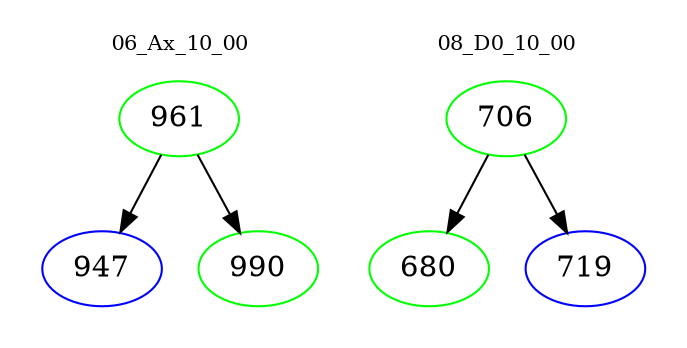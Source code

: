 digraph{
subgraph cluster_0 {
color = white
label = "06_Ax_10_00";
fontsize=10;
T0_961 [label="961", color="green"]
T0_961 -> T0_947 [color="black"]
T0_947 [label="947", color="blue"]
T0_961 -> T0_990 [color="black"]
T0_990 [label="990", color="green"]
}
subgraph cluster_1 {
color = white
label = "08_D0_10_00";
fontsize=10;
T1_706 [label="706", color="green"]
T1_706 -> T1_680 [color="black"]
T1_680 [label="680", color="green"]
T1_706 -> T1_719 [color="black"]
T1_719 [label="719", color="blue"]
}
}

